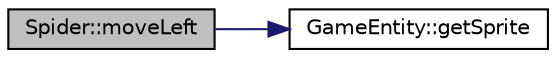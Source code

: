 digraph "Spider::moveLeft"
{
  edge [fontname="Helvetica",fontsize="10",labelfontname="Helvetica",labelfontsize="10"];
  node [fontname="Helvetica",fontsize="10",shape=record];
  rankdir="LR";
  Node14 [label="Spider::moveLeft",height=0.2,width=0.4,color="black", fillcolor="grey75", style="filled", fontcolor="black"];
  Node14 -> Node15 [color="midnightblue",fontsize="10",style="solid",fontname="Helvetica"];
  Node15 [label="GameEntity::getSprite",height=0.2,width=0.4,color="black", fillcolor="white", style="filled",URL="$class_game_entity.html#a1c1e710a15af51c30088a499271832ed",tooltip="Returns the sprite of the game entity. "];
}
